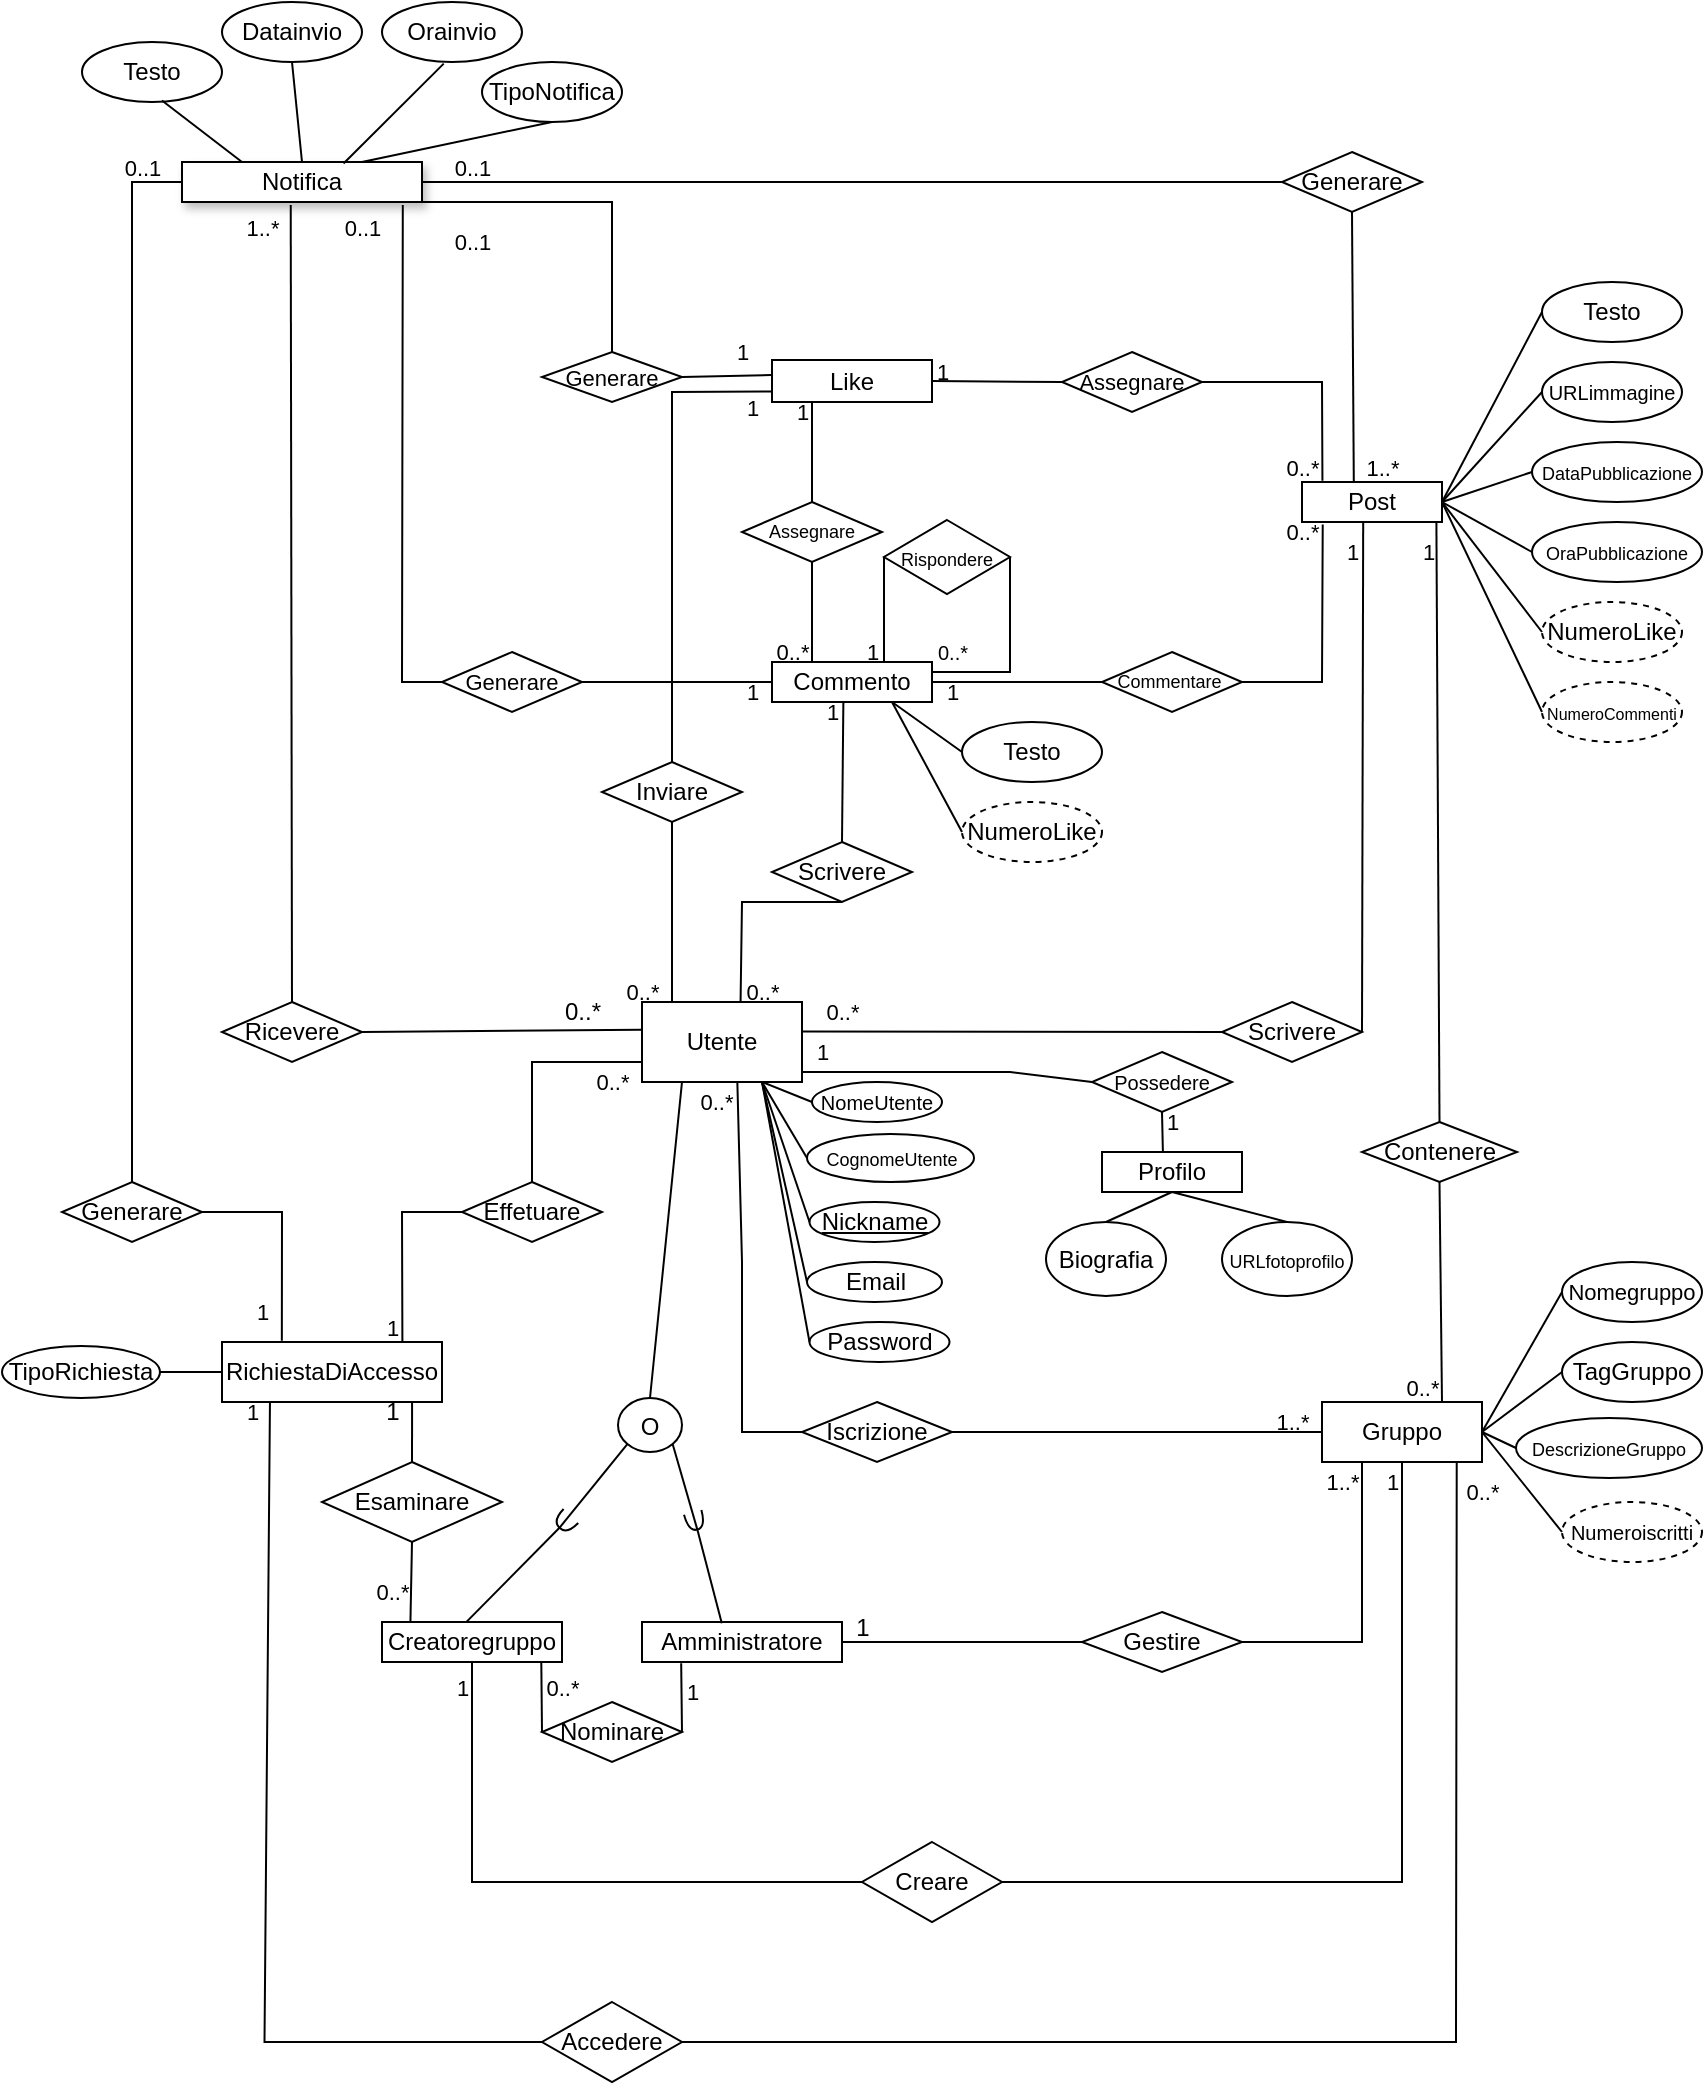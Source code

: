 <mxfile version="22.0.1" type="device">
  <diagram id="R2lEEEUBdFMjLlhIrx00" name="Page-1">
    <mxGraphModel dx="794" dy="500" grid="1" gridSize="9" guides="1" tooltips="1" connect="1" arrows="1" fold="1" page="1" pageScale="1" pageWidth="850" pageHeight="1100" math="0" shadow="0" extFonts="Permanent Marker^https://fonts.googleapis.com/css?family=Permanent+Marker">
      <root>
        <mxCell id="0" />
        <mxCell id="1" parent="0" />
        <mxCell id="0Zdz3j3YyA-W9jerWlBD-1" value="Notifica" style="rounded=0;whiteSpace=wrap;html=1;fontColor=#000000;shadow=1;" parent="1" vertex="1">
          <mxGeometry x="90" y="90" width="120" height="20" as="geometry" />
        </mxCell>
        <mxCell id="0Zdz3j3YyA-W9jerWlBD-4" value="Testo" style="ellipse;whiteSpace=wrap;html=1;" parent="1" vertex="1">
          <mxGeometry x="40" y="30" width="70" height="30" as="geometry" />
        </mxCell>
        <mxCell id="0Zdz3j3YyA-W9jerWlBD-5" value="" style="endArrow=none;html=1;rounded=0;entryX=0.25;entryY=0;entryDx=0;entryDy=0;exitX=0.571;exitY=0.975;exitDx=0;exitDy=0;exitPerimeter=0;" parent="1" source="0Zdz3j3YyA-W9jerWlBD-4" target="0Zdz3j3YyA-W9jerWlBD-1" edge="1">
          <mxGeometry width="50" height="50" relative="1" as="geometry">
            <mxPoint x="190" y="70" as="sourcePoint" />
            <mxPoint x="240" y="20" as="targetPoint" />
            <Array as="points" />
          </mxGeometry>
        </mxCell>
        <mxCell id="0Zdz3j3YyA-W9jerWlBD-6" value="Datainvio" style="ellipse;whiteSpace=wrap;html=1;" parent="1" vertex="1">
          <mxGeometry x="110" y="10" width="70" height="30" as="geometry" />
        </mxCell>
        <mxCell id="0Zdz3j3YyA-W9jerWlBD-7" value="Orainvio" style="ellipse;whiteSpace=wrap;html=1;" parent="1" vertex="1">
          <mxGeometry x="190" y="10" width="70" height="30" as="geometry" />
        </mxCell>
        <mxCell id="0Zdz3j3YyA-W9jerWlBD-11" value="TipoNotifica" style="ellipse;whiteSpace=wrap;html=1;" parent="1" vertex="1">
          <mxGeometry x="240" y="40" width="70" height="30" as="geometry" />
        </mxCell>
        <mxCell id="0Zdz3j3YyA-W9jerWlBD-12" value="Like" style="rounded=0;whiteSpace=wrap;html=1;" parent="1" vertex="1">
          <mxGeometry x="385" y="189" width="80" height="21" as="geometry" />
        </mxCell>
        <mxCell id="0Zdz3j3YyA-W9jerWlBD-14" value="" style="endArrow=none;html=1;rounded=0;entryX=0.5;entryY=1;entryDx=0;entryDy=0;exitX=0.5;exitY=0;exitDx=0;exitDy=0;" parent="1" source="0Zdz3j3YyA-W9jerWlBD-1" target="0Zdz3j3YyA-W9jerWlBD-6" edge="1">
          <mxGeometry width="50" height="50" relative="1" as="geometry">
            <mxPoint x="250" y="210" as="sourcePoint" />
            <mxPoint x="300" y="160" as="targetPoint" />
            <Array as="points" />
          </mxGeometry>
        </mxCell>
        <mxCell id="0Zdz3j3YyA-W9jerWlBD-16" value="" style="endArrow=none;html=1;rounded=0;entryX=0.5;entryY=1;entryDx=0;entryDy=0;exitX=0.75;exitY=0;exitDx=0;exitDy=0;" parent="1" source="0Zdz3j3YyA-W9jerWlBD-1" target="0Zdz3j3YyA-W9jerWlBD-11" edge="1">
          <mxGeometry width="50" height="50" relative="1" as="geometry">
            <mxPoint x="250" y="210" as="sourcePoint" />
            <mxPoint x="300" y="160" as="targetPoint" />
          </mxGeometry>
        </mxCell>
        <mxCell id="0Zdz3j3YyA-W9jerWlBD-17" value="" style="endArrow=none;html=1;rounded=0;entryX=0.441;entryY=1.027;entryDx=0;entryDy=0;entryPerimeter=0;exitX=0.673;exitY=0.038;exitDx=0;exitDy=0;exitPerimeter=0;" parent="1" source="0Zdz3j3YyA-W9jerWlBD-1" target="0Zdz3j3YyA-W9jerWlBD-7" edge="1">
          <mxGeometry width="50" height="50" relative="1" as="geometry">
            <mxPoint x="250" y="210" as="sourcePoint" />
            <mxPoint x="300" y="160" as="targetPoint" />
          </mxGeometry>
        </mxCell>
        <mxCell id="0Zdz3j3YyA-W9jerWlBD-19" value="Commento" style="rounded=0;whiteSpace=wrap;html=1;" parent="1" vertex="1">
          <mxGeometry x="385" y="340" width="80" height="20" as="geometry" />
        </mxCell>
        <mxCell id="0Zdz3j3YyA-W9jerWlBD-24" value="Testo" style="ellipse;whiteSpace=wrap;html=1;" parent="1" vertex="1">
          <mxGeometry x="480" y="370" width="70" height="30" as="geometry" />
        </mxCell>
        <mxCell id="0Zdz3j3YyA-W9jerWlBD-28" value="" style="endArrow=none;html=1;rounded=0;entryX=0.75;entryY=1;entryDx=0;entryDy=0;exitX=0;exitY=0.5;exitDx=0;exitDy=0;" parent="1" source="0Zdz3j3YyA-W9jerWlBD-24" target="0Zdz3j3YyA-W9jerWlBD-19" edge="1">
          <mxGeometry width="50" height="50" relative="1" as="geometry">
            <mxPoint x="400" y="390" as="sourcePoint" />
            <mxPoint x="450" y="340" as="targetPoint" />
          </mxGeometry>
        </mxCell>
        <mxCell id="0Zdz3j3YyA-W9jerWlBD-29" value="Assegnare" style="rhombus;whiteSpace=wrap;html=1;fontSize=9;" parent="1" vertex="1">
          <mxGeometry x="370" y="260" width="70" height="30" as="geometry" />
        </mxCell>
        <mxCell id="0Zdz3j3YyA-W9jerWlBD-30" value="" style="endArrow=none;html=1;rounded=0;entryX=0.5;entryY=1;entryDx=0;entryDy=0;exitX=0.25;exitY=0;exitDx=0;exitDy=0;" parent="1" source="0Zdz3j3YyA-W9jerWlBD-19" target="0Zdz3j3YyA-W9jerWlBD-29" edge="1">
          <mxGeometry width="50" height="50" relative="1" as="geometry">
            <mxPoint x="430" y="360" as="sourcePoint" />
            <mxPoint x="480" y="310" as="targetPoint" />
          </mxGeometry>
        </mxCell>
        <mxCell id="0Zdz3j3YyA-W9jerWlBD-31" value="" style="endArrow=none;html=1;rounded=0;entryX=0.25;entryY=1;entryDx=0;entryDy=0;exitX=0.5;exitY=0;exitDx=0;exitDy=0;" parent="1" source="0Zdz3j3YyA-W9jerWlBD-29" target="0Zdz3j3YyA-W9jerWlBD-12" edge="1">
          <mxGeometry width="50" height="50" relative="1" as="geometry">
            <mxPoint x="430" y="360" as="sourcePoint" />
            <mxPoint x="480" y="310" as="targetPoint" />
          </mxGeometry>
        </mxCell>
        <mxCell id="0Zdz3j3YyA-W9jerWlBD-32" value="Generare" style="rhombus;whiteSpace=wrap;html=1;fontSize=11;" parent="1" vertex="1">
          <mxGeometry x="270" y="185" width="70" height="25" as="geometry" />
        </mxCell>
        <mxCell id="0Zdz3j3YyA-W9jerWlBD-33" value="Generare" style="rhombus;whiteSpace=wrap;html=1;fontSize=11;" parent="1" vertex="1">
          <mxGeometry x="220" y="335" width="70" height="30" as="geometry" />
        </mxCell>
        <mxCell id="0Zdz3j3YyA-W9jerWlBD-34" value="" style="endArrow=none;html=1;rounded=0;entryX=0;entryY=0.5;entryDx=0;entryDy=0;exitX=1;exitY=0.5;exitDx=0;exitDy=0;" parent="1" source="0Zdz3j3YyA-W9jerWlBD-33" target="0Zdz3j3YyA-W9jerWlBD-19" edge="1">
          <mxGeometry width="50" height="50" relative="1" as="geometry">
            <mxPoint x="300" y="360" as="sourcePoint" />
            <mxPoint x="400" y="350" as="targetPoint" />
          </mxGeometry>
        </mxCell>
        <mxCell id="0Zdz3j3YyA-W9jerWlBD-35" value="" style="endArrow=none;html=1;rounded=0;entryX=-0.004;entryY=0.36;entryDx=0;entryDy=0;exitX=1;exitY=0.5;exitDx=0;exitDy=0;entryPerimeter=0;" parent="1" source="0Zdz3j3YyA-W9jerWlBD-32" target="0Zdz3j3YyA-W9jerWlBD-12" edge="1">
          <mxGeometry width="50" height="50" relative="1" as="geometry">
            <mxPoint x="350" y="200" as="sourcePoint" />
            <mxPoint x="320" y="300" as="targetPoint" />
          </mxGeometry>
        </mxCell>
        <mxCell id="0Zdz3j3YyA-W9jerWlBD-37" value="" style="endArrow=none;html=1;rounded=0;entryX=1;entryY=1;entryDx=0;entryDy=0;exitX=0.5;exitY=0;exitDx=0;exitDy=0;" parent="1" source="0Zdz3j3YyA-W9jerWlBD-32" target="0Zdz3j3YyA-W9jerWlBD-1" edge="1">
          <mxGeometry width="50" height="50" relative="1" as="geometry">
            <mxPoint x="305" y="180" as="sourcePoint" />
            <mxPoint x="190" y="200" as="targetPoint" />
            <Array as="points">
              <mxPoint x="305" y="110" />
            </Array>
          </mxGeometry>
        </mxCell>
        <mxCell id="0Zdz3j3YyA-W9jerWlBD-39" value="" style="endArrow=none;html=1;rounded=0;entryX=1;entryY=0.5;entryDx=0;entryDy=0;exitX=0;exitY=0.5;exitDx=0;exitDy=0;" parent="1" source="0Zdz3j3YyA-W9jerWlBD-55" target="0Zdz3j3YyA-W9jerWlBD-1" edge="1">
          <mxGeometry width="50" height="50" relative="1" as="geometry">
            <mxPoint x="480" y="100" as="sourcePoint" />
            <mxPoint x="480" y="160" as="targetPoint" />
          </mxGeometry>
        </mxCell>
        <mxCell id="0Zdz3j3YyA-W9jerWlBD-40" value="Post" style="rounded=0;whiteSpace=wrap;html=1;" parent="1" vertex="1">
          <mxGeometry x="650" y="250" width="70" height="20" as="geometry" />
        </mxCell>
        <mxCell id="0Zdz3j3YyA-W9jerWlBD-41" value="&lt;font style=&quot;font-size: 10px;&quot;&gt;URLimmagine&lt;/font&gt;" style="ellipse;whiteSpace=wrap;html=1;" parent="1" vertex="1">
          <mxGeometry x="770" y="190" width="70" height="30" as="geometry" />
        </mxCell>
        <mxCell id="0Zdz3j3YyA-W9jerWlBD-42" value="&lt;font style=&quot;font-size: 9px;&quot;&gt;DataPubblicazione&lt;/font&gt;" style="ellipse;whiteSpace=wrap;html=1;" parent="1" vertex="1">
          <mxGeometry x="765" y="230" width="85" height="30" as="geometry" />
        </mxCell>
        <mxCell id="0Zdz3j3YyA-W9jerWlBD-43" value="&lt;font style=&quot;font-size: 9px;&quot;&gt;OraPubblicazione&lt;/font&gt;" style="ellipse;whiteSpace=wrap;html=1;" parent="1" vertex="1">
          <mxGeometry x="765" y="270" width="85" height="30" as="geometry" />
        </mxCell>
        <mxCell id="0Zdz3j3YyA-W9jerWlBD-44" value="NumeroLike" style="ellipse;whiteSpace=wrap;html=1;dashed=1;" parent="1" vertex="1">
          <mxGeometry x="770" y="310" width="70" height="30" as="geometry" />
        </mxCell>
        <mxCell id="0Zdz3j3YyA-W9jerWlBD-45" value="" style="endArrow=none;html=1;rounded=0;entryX=0;entryY=0.5;entryDx=0;entryDy=0;exitX=1;exitY=0.5;exitDx=0;exitDy=0;" parent="1" source="0Zdz3j3YyA-W9jerWlBD-40" target="0Zdz3j3YyA-W9jerWlBD-41" edge="1">
          <mxGeometry width="50" height="50" relative="1" as="geometry">
            <mxPoint x="660" y="320" as="sourcePoint" />
            <mxPoint x="710" y="270" as="targetPoint" />
          </mxGeometry>
        </mxCell>
        <mxCell id="0Zdz3j3YyA-W9jerWlBD-46" value="" style="endArrow=none;html=1;rounded=0;entryX=0;entryY=0.5;entryDx=0;entryDy=0;exitX=1;exitY=0.5;exitDx=0;exitDy=0;" parent="1" source="0Zdz3j3YyA-W9jerWlBD-40" target="0Zdz3j3YyA-W9jerWlBD-42" edge="1">
          <mxGeometry width="50" height="50" relative="1" as="geometry">
            <mxPoint x="660" y="320" as="sourcePoint" />
            <mxPoint x="710" y="270" as="targetPoint" />
          </mxGeometry>
        </mxCell>
        <mxCell id="0Zdz3j3YyA-W9jerWlBD-47" value="" style="endArrow=none;html=1;rounded=0;exitX=0;exitY=0.5;exitDx=0;exitDy=0;" parent="1" source="0Zdz3j3YyA-W9jerWlBD-44" edge="1">
          <mxGeometry width="50" height="50" relative="1" as="geometry">
            <mxPoint x="660" y="320" as="sourcePoint" />
            <mxPoint x="720" y="260" as="targetPoint" />
          </mxGeometry>
        </mxCell>
        <mxCell id="0Zdz3j3YyA-W9jerWlBD-48" value="" style="endArrow=none;html=1;rounded=0;entryX=1;entryY=0.5;entryDx=0;entryDy=0;exitX=0;exitY=0.5;exitDx=0;exitDy=0;" parent="1" source="0Zdz3j3YyA-W9jerWlBD-43" target="0Zdz3j3YyA-W9jerWlBD-40" edge="1">
          <mxGeometry width="50" height="50" relative="1" as="geometry">
            <mxPoint x="660" y="320" as="sourcePoint" />
            <mxPoint x="710" y="270" as="targetPoint" />
          </mxGeometry>
        </mxCell>
        <mxCell id="0Zdz3j3YyA-W9jerWlBD-49" value="&lt;font style=&quot;font-size: 8px;&quot;&gt;NumeroCommenti&lt;/font&gt;" style="ellipse;whiteSpace=wrap;html=1;dashed=1;" parent="1" vertex="1">
          <mxGeometry x="770" y="350" width="70" height="30" as="geometry" />
        </mxCell>
        <mxCell id="0Zdz3j3YyA-W9jerWlBD-50" value="Testo" style="ellipse;whiteSpace=wrap;html=1;" parent="1" vertex="1">
          <mxGeometry x="770" y="150" width="70" height="30" as="geometry" />
        </mxCell>
        <mxCell id="0Zdz3j3YyA-W9jerWlBD-51" value="" style="endArrow=none;html=1;rounded=0;entryX=0;entryY=0.5;entryDx=0;entryDy=0;exitX=1;exitY=0.5;exitDx=0;exitDy=0;" parent="1" source="0Zdz3j3YyA-W9jerWlBD-40" target="0Zdz3j3YyA-W9jerWlBD-50" edge="1">
          <mxGeometry width="50" height="50" relative="1" as="geometry">
            <mxPoint x="710" y="250" as="sourcePoint" />
            <mxPoint x="760" y="200" as="targetPoint" />
          </mxGeometry>
        </mxCell>
        <mxCell id="0Zdz3j3YyA-W9jerWlBD-52" value="" style="endArrow=none;html=1;rounded=0;exitX=0;exitY=0.5;exitDx=0;exitDy=0;" parent="1" source="0Zdz3j3YyA-W9jerWlBD-49" edge="1">
          <mxGeometry width="50" height="50" relative="1" as="geometry">
            <mxPoint x="710" y="340" as="sourcePoint" />
            <mxPoint x="720" y="260" as="targetPoint" />
          </mxGeometry>
        </mxCell>
        <mxCell id="0Zdz3j3YyA-W9jerWlBD-53" value="NumeroLike" style="ellipse;whiteSpace=wrap;html=1;dashed=1;" parent="1" vertex="1">
          <mxGeometry x="480" y="410" width="70" height="30" as="geometry" />
        </mxCell>
        <mxCell id="0Zdz3j3YyA-W9jerWlBD-54" value="" style="endArrow=none;html=1;rounded=0;entryX=0.75;entryY=1;entryDx=0;entryDy=0;exitX=0;exitY=0.5;exitDx=0;exitDy=0;" parent="1" source="0Zdz3j3YyA-W9jerWlBD-53" target="0Zdz3j3YyA-W9jerWlBD-19" edge="1">
          <mxGeometry width="50" height="50" relative="1" as="geometry">
            <mxPoint x="460" y="400" as="sourcePoint" />
            <mxPoint x="445.0" y="370" as="targetPoint" />
          </mxGeometry>
        </mxCell>
        <mxCell id="0Zdz3j3YyA-W9jerWlBD-55" value="Generare" style="rhombus;whiteSpace=wrap;html=1;" parent="1" vertex="1">
          <mxGeometry x="640" y="85" width="70" height="30" as="geometry" />
        </mxCell>
        <mxCell id="0Zdz3j3YyA-W9jerWlBD-56" value="Assegnare" style="rhombus;whiteSpace=wrap;html=1;fontSize=11;" parent="1" vertex="1">
          <mxGeometry x="530" y="185" width="70" height="30" as="geometry" />
        </mxCell>
        <mxCell id="0Zdz3j3YyA-W9jerWlBD-58" value="" style="endArrow=none;html=1;rounded=0;entryX=0.5;entryY=1;entryDx=0;entryDy=0;exitX=0.37;exitY=-0.02;exitDx=0;exitDy=0;exitPerimeter=0;" parent="1" source="0Zdz3j3YyA-W9jerWlBD-40" target="0Zdz3j3YyA-W9jerWlBD-55" edge="1">
          <mxGeometry width="50" height="50" relative="1" as="geometry">
            <mxPoint x="680" y="240" as="sourcePoint" />
            <mxPoint x="640" y="130" as="targetPoint" />
          </mxGeometry>
        </mxCell>
        <mxCell id="0Zdz3j3YyA-W9jerWlBD-60" value="" style="endArrow=none;html=1;rounded=0;entryX=1;entryY=0.5;entryDx=0;entryDy=0;exitX=0;exitY=0.5;exitDx=0;exitDy=0;" parent="1" source="0Zdz3j3YyA-W9jerWlBD-56" target="0Zdz3j3YyA-W9jerWlBD-12" edge="1">
          <mxGeometry width="50" height="50" relative="1" as="geometry">
            <mxPoint x="570" y="210" as="sourcePoint" />
            <mxPoint x="620" y="160" as="targetPoint" />
          </mxGeometry>
        </mxCell>
        <mxCell id="0Zdz3j3YyA-W9jerWlBD-61" value="" style="endArrow=none;html=1;rounded=0;entryX=1;entryY=0.5;entryDx=0;entryDy=0;exitX=0.146;exitY=-0.029;exitDx=0;exitDy=0;exitPerimeter=0;" parent="1" source="0Zdz3j3YyA-W9jerWlBD-40" target="0Zdz3j3YyA-W9jerWlBD-56" edge="1">
          <mxGeometry width="50" height="50" relative="1" as="geometry">
            <mxPoint x="565" y="250" as="sourcePoint" />
            <mxPoint x="640" y="200" as="targetPoint" />
            <Array as="points">
              <mxPoint x="660" y="200" />
            </Array>
          </mxGeometry>
        </mxCell>
        <mxCell id="0Zdz3j3YyA-W9jerWlBD-62" value="Commentare&amp;nbsp;" style="rhombus;whiteSpace=wrap;html=1;fontSize=9;" parent="1" vertex="1">
          <mxGeometry x="550" y="335" width="70" height="30" as="geometry" />
        </mxCell>
        <mxCell id="0Zdz3j3YyA-W9jerWlBD-63" value="" style="endArrow=none;html=1;rounded=0;entryX=1;entryY=0.5;entryDx=0;entryDy=0;exitX=0;exitY=0.5;exitDx=0;exitDy=0;" parent="1" source="0Zdz3j3YyA-W9jerWlBD-62" target="0Zdz3j3YyA-W9jerWlBD-19" edge="1">
          <mxGeometry width="50" height="50" relative="1" as="geometry">
            <mxPoint x="570" y="320" as="sourcePoint" />
            <mxPoint x="620" y="270" as="targetPoint" />
          </mxGeometry>
        </mxCell>
        <mxCell id="0Zdz3j3YyA-W9jerWlBD-64" value="" style="endArrow=none;html=1;rounded=0;entryX=0.148;entryY=1.065;entryDx=0;entryDy=0;entryPerimeter=0;exitX=1;exitY=0.5;exitDx=0;exitDy=0;" parent="1" source="0Zdz3j3YyA-W9jerWlBD-62" target="0Zdz3j3YyA-W9jerWlBD-40" edge="1">
          <mxGeometry width="50" height="50" relative="1" as="geometry">
            <mxPoint x="630" y="350" as="sourcePoint" />
            <mxPoint x="660" y="300" as="targetPoint" />
            <Array as="points">
              <mxPoint x="660" y="350" />
            </Array>
          </mxGeometry>
        </mxCell>
        <mxCell id="0Zdz3j3YyA-W9jerWlBD-65" value="&lt;font style=&quot;font-size: 9px;&quot;&gt;Rispondere&lt;/font&gt;" style="rhombus;whiteSpace=wrap;html=1;" parent="1" vertex="1">
          <mxGeometry x="441" y="269" width="63" height="37" as="geometry" />
        </mxCell>
        <mxCell id="0Zdz3j3YyA-W9jerWlBD-80" style="edgeStyle=orthogonalEdgeStyle;rounded=0;orthogonalLoop=1;jettySize=auto;html=1;exitX=0.5;exitY=1;exitDx=0;exitDy=0;" parent="1" source="0Zdz3j3YyA-W9jerWlBD-66" edge="1">
          <mxGeometry relative="1" as="geometry">
            <mxPoint x="357.677" y="540.161" as="targetPoint" />
            <Array as="points">
              <mxPoint x="358" y="540" />
              <mxPoint x="358" y="540" />
            </Array>
          </mxGeometry>
        </mxCell>
        <mxCell id="0Zdz3j3YyA-W9jerWlBD-66" value="Utente" style="rounded=0;whiteSpace=wrap;html=1;" parent="1" vertex="1">
          <mxGeometry x="320" y="510" width="80" height="40" as="geometry" />
        </mxCell>
        <mxCell id="0Zdz3j3YyA-W9jerWlBD-67" value="Scrivere" style="rhombus;whiteSpace=wrap;html=1;" parent="1" vertex="1">
          <mxGeometry x="385" y="430" width="70" height="30" as="geometry" />
        </mxCell>
        <mxCell id="0Zdz3j3YyA-W9jerWlBD-68" value="Scrivere" style="rhombus;whiteSpace=wrap;html=1;" parent="1" vertex="1">
          <mxGeometry x="610" y="510" width="70" height="30" as="geometry" />
        </mxCell>
        <mxCell id="0Zdz3j3YyA-W9jerWlBD-69" value="Ricevere" style="rhombus;whiteSpace=wrap;html=1;" parent="1" vertex="1">
          <mxGeometry x="110" y="510" width="70" height="30" as="geometry" />
        </mxCell>
        <mxCell id="0Zdz3j3YyA-W9jerWlBD-70" value="" style="endArrow=none;html=1;rounded=0;entryX=0.437;entryY=1.026;entryDx=0;entryDy=0;exitX=1;exitY=0.5;exitDx=0;exitDy=0;entryPerimeter=0;" parent="1" source="0Zdz3j3YyA-W9jerWlBD-68" target="0Zdz3j3YyA-W9jerWlBD-40" edge="1">
          <mxGeometry width="50" height="50" relative="1" as="geometry">
            <mxPoint x="685" y="520" as="sourcePoint" />
            <mxPoint x="560" y="400" as="targetPoint" />
          </mxGeometry>
        </mxCell>
        <mxCell id="0Zdz3j3YyA-W9jerWlBD-71" value="" style="endArrow=none;html=1;rounded=0;entryX=0;entryY=0.5;entryDx=0;entryDy=0;exitX=1.037;exitY=0.364;exitDx=0;exitDy=0;exitPerimeter=0;" parent="1" target="0Zdz3j3YyA-W9jerWlBD-68" edge="1">
          <mxGeometry width="50" height="50" relative="1" as="geometry">
            <mxPoint x="400.0" y="524.78" as="sourcePoint" />
            <mxPoint x="647.04" y="525.22" as="targetPoint" />
          </mxGeometry>
        </mxCell>
        <mxCell id="0Zdz3j3YyA-W9jerWlBD-72" value="" style="endArrow=none;html=1;rounded=0;entryX=-0.001;entryY=0.348;entryDx=0;entryDy=0;exitX=1;exitY=0.5;exitDx=0;exitDy=0;entryPerimeter=0;" parent="1" source="0Zdz3j3YyA-W9jerWlBD-69" target="0Zdz3j3YyA-W9jerWlBD-66" edge="1">
          <mxGeometry width="50" height="50" relative="1" as="geometry">
            <mxPoint x="210" y="527.5" as="sourcePoint" />
            <mxPoint x="320" y="522.5" as="targetPoint" />
          </mxGeometry>
        </mxCell>
        <mxCell id="0Zdz3j3YyA-W9jerWlBD-73" value="" style="endArrow=none;html=1;rounded=0;entryX=0.446;entryY=1.02;entryDx=0;entryDy=0;entryPerimeter=0;exitX=0.5;exitY=0;exitDx=0;exitDy=0;" parent="1" source="0Zdz3j3YyA-W9jerWlBD-67" target="0Zdz3j3YyA-W9jerWlBD-19" edge="1">
          <mxGeometry width="50" height="50" relative="1" as="geometry">
            <mxPoint x="320" y="420" as="sourcePoint" />
            <mxPoint x="370" y="370" as="targetPoint" />
          </mxGeometry>
        </mxCell>
        <mxCell id="0Zdz3j3YyA-W9jerWlBD-74" value="" style="endArrow=none;html=1;rounded=0;entryX=0.616;entryY=-0.002;entryDx=0;entryDy=0;exitX=0.5;exitY=1;exitDx=0;exitDy=0;entryPerimeter=0;" parent="1" source="0Zdz3j3YyA-W9jerWlBD-67" target="0Zdz3j3YyA-W9jerWlBD-66" edge="1">
          <mxGeometry width="50" height="50" relative="1" as="geometry">
            <mxPoint x="320" y="420" as="sourcePoint" />
            <mxPoint x="370" y="370" as="targetPoint" />
            <Array as="points">
              <mxPoint x="370" y="460" />
            </Array>
          </mxGeometry>
        </mxCell>
        <mxCell id="0Zdz3j3YyA-W9jerWlBD-75" value="" style="endArrow=none;html=1;rounded=0;entryX=0.453;entryY=1.072;entryDx=0;entryDy=0;exitX=0.5;exitY=0;exitDx=0;exitDy=0;entryPerimeter=0;" parent="1" source="0Zdz3j3YyA-W9jerWlBD-69" target="0Zdz3j3YyA-W9jerWlBD-1" edge="1">
          <mxGeometry width="50" height="50" relative="1" as="geometry">
            <mxPoint x="220" y="310" as="sourcePoint" />
            <mxPoint x="270" y="260" as="targetPoint" />
          </mxGeometry>
        </mxCell>
        <mxCell id="0Zdz3j3YyA-W9jerWlBD-77" value="Inviare" style="rhombus;whiteSpace=wrap;html=1;" parent="1" vertex="1">
          <mxGeometry x="300" y="390" width="70" height="30" as="geometry" />
        </mxCell>
        <mxCell id="0Zdz3j3YyA-W9jerWlBD-78" value="" style="endArrow=none;html=1;rounded=0;exitX=0.5;exitY=0;exitDx=0;exitDy=0;entryX=0;entryY=0.75;entryDx=0;entryDy=0;" parent="1" source="0Zdz3j3YyA-W9jerWlBD-77" target="0Zdz3j3YyA-W9jerWlBD-12" edge="1">
          <mxGeometry width="50" height="50" relative="1" as="geometry">
            <mxPoint x="330" y="360" as="sourcePoint" />
            <mxPoint x="360" y="210" as="targetPoint" />
            <Array as="points">
              <mxPoint x="335" y="205" />
            </Array>
          </mxGeometry>
        </mxCell>
        <mxCell id="0Zdz3j3YyA-W9jerWlBD-79" value="" style="endArrow=none;html=1;rounded=0;entryX=0.5;entryY=1;entryDx=0;entryDy=0;" parent="1" target="0Zdz3j3YyA-W9jerWlBD-77" edge="1">
          <mxGeometry width="50" height="50" relative="1" as="geometry">
            <mxPoint x="335" y="510" as="sourcePoint" />
            <mxPoint x="430" y="420" as="targetPoint" />
          </mxGeometry>
        </mxCell>
        <mxCell id="0Zdz3j3YyA-W9jerWlBD-81" value="&lt;font style=&quot;font-size: 10px;&quot;&gt;Possedere&lt;/font&gt;" style="rhombus;whiteSpace=wrap;html=1;fontSize=11;" parent="1" vertex="1">
          <mxGeometry x="545" y="535" width="70" height="30" as="geometry" />
        </mxCell>
        <mxCell id="0Zdz3j3YyA-W9jerWlBD-82" value="" style="endArrow=none;html=1;rounded=0;entryX=1;entryY=0.75;entryDx=0;entryDy=0;exitX=0;exitY=0.5;exitDx=0;exitDy=0;" parent="1" source="0Zdz3j3YyA-W9jerWlBD-81" edge="1">
          <mxGeometry width="50" height="50" relative="1" as="geometry">
            <mxPoint x="500" y="560" as="sourcePoint" />
            <mxPoint x="400" y="545" as="targetPoint" />
            <Array as="points">
              <mxPoint x="504" y="545" />
              <mxPoint x="480" y="545" />
              <mxPoint x="465" y="545" />
            </Array>
          </mxGeometry>
        </mxCell>
        <mxCell id="0Zdz3j3YyA-W9jerWlBD-83" value="" style="endArrow=none;html=1;rounded=0;entryX=0.5;entryY=1;entryDx=0;entryDy=0;exitX=0.435;exitY=-0.004;exitDx=0;exitDy=0;exitPerimeter=0;" parent="1" source="0Zdz3j3YyA-W9jerWlBD-85" target="0Zdz3j3YyA-W9jerWlBD-81" edge="1">
          <mxGeometry width="50" height="50" relative="1" as="geometry">
            <mxPoint x="570" y="585" as="sourcePoint" />
            <mxPoint x="600" y="560" as="targetPoint" />
          </mxGeometry>
        </mxCell>
        <mxCell id="0Zdz3j3YyA-W9jerWlBD-85" value="Profilo" style="rounded=0;whiteSpace=wrap;html=1;" parent="1" vertex="1">
          <mxGeometry x="550" y="585" width="70" height="20" as="geometry" />
        </mxCell>
        <mxCell id="0Zdz3j3YyA-W9jerWlBD-86" value="Biografia" style="ellipse;whiteSpace=wrap;html=1;" parent="1" vertex="1">
          <mxGeometry x="522" y="620" width="60" height="37" as="geometry" />
        </mxCell>
        <mxCell id="0Zdz3j3YyA-W9jerWlBD-87" value="&lt;font style=&quot;font-size: 9px;&quot;&gt;URLfotoprofilo&lt;/font&gt;" style="ellipse;whiteSpace=wrap;html=1;" parent="1" vertex="1">
          <mxGeometry x="610" y="620" width="65" height="37" as="geometry" />
        </mxCell>
        <mxCell id="0Zdz3j3YyA-W9jerWlBD-88" value="" style="endArrow=none;html=1;rounded=0;entryX=0.5;entryY=1;entryDx=0;entryDy=0;exitX=0.5;exitY=0;exitDx=0;exitDy=0;" parent="1" source="0Zdz3j3YyA-W9jerWlBD-86" target="0Zdz3j3YyA-W9jerWlBD-85" edge="1">
          <mxGeometry width="50" height="50" relative="1" as="geometry">
            <mxPoint x="590" y="630" as="sourcePoint" />
            <mxPoint x="640" y="580" as="targetPoint" />
          </mxGeometry>
        </mxCell>
        <mxCell id="0Zdz3j3YyA-W9jerWlBD-89" value="" style="endArrow=none;html=1;rounded=0;entryX=0.5;entryY=1;entryDx=0;entryDy=0;exitX=0.5;exitY=0;exitDx=0;exitDy=0;" parent="1" source="0Zdz3j3YyA-W9jerWlBD-87" target="0Zdz3j3YyA-W9jerWlBD-85" edge="1">
          <mxGeometry width="50" height="50" relative="1" as="geometry">
            <mxPoint x="590" y="630" as="sourcePoint" />
            <mxPoint x="640" y="580" as="targetPoint" />
          </mxGeometry>
        </mxCell>
        <mxCell id="0Zdz3j3YyA-W9jerWlBD-90" value="Iscrizione" style="rhombus;whiteSpace=wrap;html=1;" parent="1" vertex="1">
          <mxGeometry x="400" y="710" width="75" height="30" as="geometry" />
        </mxCell>
        <mxCell id="0Zdz3j3YyA-W9jerWlBD-91" value="Contenere" style="rhombus;whiteSpace=wrap;html=1;" parent="1" vertex="1">
          <mxGeometry x="680" y="570" width="77.5" height="30" as="geometry" />
        </mxCell>
        <mxCell id="0Zdz3j3YyA-W9jerWlBD-92" value="Gruppo" style="rounded=0;whiteSpace=wrap;html=1;" parent="1" vertex="1">
          <mxGeometry x="660" y="710" width="80" height="30" as="geometry" />
        </mxCell>
        <mxCell id="0Zdz3j3YyA-W9jerWlBD-93" value="" style="endArrow=none;html=1;rounded=0;entryX=0.5;entryY=1;entryDx=0;entryDy=0;exitX=0.75;exitY=0;exitDx=0;exitDy=0;" parent="1" source="0Zdz3j3YyA-W9jerWlBD-92" target="0Zdz3j3YyA-W9jerWlBD-91" edge="1">
          <mxGeometry width="50" height="50" relative="1" as="geometry">
            <mxPoint x="610" y="630" as="sourcePoint" />
            <mxPoint x="660" y="580" as="targetPoint" />
          </mxGeometry>
        </mxCell>
        <mxCell id="0Zdz3j3YyA-W9jerWlBD-94" value="" style="endArrow=none;html=1;rounded=0;entryX=0.5;entryY=0;entryDx=0;entryDy=0;exitX=0.96;exitY=0.987;exitDx=0;exitDy=0;exitPerimeter=0;" parent="1" source="0Zdz3j3YyA-W9jerWlBD-40" target="0Zdz3j3YyA-W9jerWlBD-91" edge="1">
          <mxGeometry width="50" height="50" relative="1" as="geometry">
            <mxPoint x="710" y="320" as="sourcePoint" />
            <mxPoint x="630" y="410" as="targetPoint" />
          </mxGeometry>
        </mxCell>
        <mxCell id="0Zdz3j3YyA-W9jerWlBD-95" value="&lt;font style=&quot;font-size: 11px;&quot;&gt;Nomegruppo&lt;/font&gt;" style="ellipse;whiteSpace=wrap;html=1;" parent="1" vertex="1">
          <mxGeometry x="780" y="640" width="70" height="30" as="geometry" />
        </mxCell>
        <mxCell id="0Zdz3j3YyA-W9jerWlBD-96" value="TagGruppo" style="ellipse;whiteSpace=wrap;html=1;" parent="1" vertex="1">
          <mxGeometry x="780" y="680" width="70" height="30" as="geometry" />
        </mxCell>
        <mxCell id="0Zdz3j3YyA-W9jerWlBD-97" value="&lt;font style=&quot;font-size: 9px;&quot;&gt;DescrizioneGruppo&lt;/font&gt;" style="ellipse;whiteSpace=wrap;html=1;" parent="1" vertex="1">
          <mxGeometry x="757" y="718" width="93" height="30" as="geometry" />
        </mxCell>
        <mxCell id="0Zdz3j3YyA-W9jerWlBD-98" value="&lt;font style=&quot;font-size: 10px;&quot;&gt;Numeroiscritti&lt;/font&gt;" style="ellipse;whiteSpace=wrap;html=1;dashed=1;" parent="1" vertex="1">
          <mxGeometry x="780" y="760" width="70" height="30" as="geometry" />
        </mxCell>
        <mxCell id="0Zdz3j3YyA-W9jerWlBD-99" value="" style="endArrow=none;html=1;rounded=0;entryX=0;entryY=0.5;entryDx=0;entryDy=0;exitX=1;exitY=0.5;exitDx=0;exitDy=0;" parent="1" source="0Zdz3j3YyA-W9jerWlBD-92" target="0Zdz3j3YyA-W9jerWlBD-95" edge="1">
          <mxGeometry width="50" height="50" relative="1" as="geometry">
            <mxPoint x="720" y="730" as="sourcePoint" />
            <mxPoint x="770" y="680" as="targetPoint" />
          </mxGeometry>
        </mxCell>
        <mxCell id="0Zdz3j3YyA-W9jerWlBD-100" value="" style="endArrow=none;html=1;rounded=0;entryX=0;entryY=0.5;entryDx=0;entryDy=0;exitX=1;exitY=0.5;exitDx=0;exitDy=0;" parent="1" source="0Zdz3j3YyA-W9jerWlBD-92" target="0Zdz3j3YyA-W9jerWlBD-96" edge="1">
          <mxGeometry width="50" height="50" relative="1" as="geometry">
            <mxPoint x="720" y="730" as="sourcePoint" />
            <mxPoint x="770" y="680" as="targetPoint" />
          </mxGeometry>
        </mxCell>
        <mxCell id="0Zdz3j3YyA-W9jerWlBD-101" value="" style="endArrow=none;html=1;rounded=0;entryX=0;entryY=0.5;entryDx=0;entryDy=0;exitX=1;exitY=0.5;exitDx=0;exitDy=0;" parent="1" source="0Zdz3j3YyA-W9jerWlBD-92" target="0Zdz3j3YyA-W9jerWlBD-97" edge="1">
          <mxGeometry width="50" height="50" relative="1" as="geometry">
            <mxPoint x="720" y="730" as="sourcePoint" />
            <mxPoint x="770" y="680" as="targetPoint" />
          </mxGeometry>
        </mxCell>
        <mxCell id="0Zdz3j3YyA-W9jerWlBD-102" value="" style="endArrow=none;html=1;rounded=0;entryX=0;entryY=0.5;entryDx=0;entryDy=0;exitX=1;exitY=0.5;exitDx=0;exitDy=0;" parent="1" source="0Zdz3j3YyA-W9jerWlBD-92" target="0Zdz3j3YyA-W9jerWlBD-98" edge="1">
          <mxGeometry width="50" height="50" relative="1" as="geometry">
            <mxPoint x="720" y="730" as="sourcePoint" />
            <mxPoint x="770" y="680" as="targetPoint" />
          </mxGeometry>
        </mxCell>
        <mxCell id="0Zdz3j3YyA-W9jerWlBD-103" value="" style="endArrow=none;html=1;rounded=0;entryX=0;entryY=0.5;entryDx=0;entryDy=0;exitX=1;exitY=0.5;exitDx=0;exitDy=0;" parent="1" source="0Zdz3j3YyA-W9jerWlBD-90" target="0Zdz3j3YyA-W9jerWlBD-92" edge="1">
          <mxGeometry width="50" height="50" relative="1" as="geometry">
            <mxPoint x="470" y="700" as="sourcePoint" />
            <mxPoint x="520" y="650" as="targetPoint" />
          </mxGeometry>
        </mxCell>
        <mxCell id="0Zdz3j3YyA-W9jerWlBD-104" value="" style="endArrow=none;html=1;rounded=0;entryX=0.596;entryY=1.01;entryDx=0;entryDy=0;exitX=0;exitY=0.5;exitDx=0;exitDy=0;entryPerimeter=0;" parent="1" source="0Zdz3j3YyA-W9jerWlBD-90" target="0Zdz3j3YyA-W9jerWlBD-66" edge="1">
          <mxGeometry width="50" height="50" relative="1" as="geometry">
            <mxPoint x="340" y="720" as="sourcePoint" />
            <mxPoint x="340.0" y="550" as="targetPoint" />
            <Array as="points">
              <mxPoint x="370" y="725" />
              <mxPoint x="370" y="640" />
            </Array>
          </mxGeometry>
        </mxCell>
        <mxCell id="0Zdz3j3YyA-W9jerWlBD-105" value="NomeUtente" style="ellipse;whiteSpace=wrap;html=1;fontSize=10;" parent="1" vertex="1">
          <mxGeometry x="405" y="550" width="65" height="20" as="geometry" />
        </mxCell>
        <mxCell id="0Zdz3j3YyA-W9jerWlBD-106" value="&lt;font style=&quot;font-size: 9px;&quot;&gt;CognomeUtente&lt;/font&gt;" style="ellipse;whiteSpace=wrap;html=1;" parent="1" vertex="1">
          <mxGeometry x="402.5" y="576" width="83.5" height="24" as="geometry" />
        </mxCell>
        <mxCell id="0Zdz3j3YyA-W9jerWlBD-107" value="&lt;u&gt;Nickname&lt;/u&gt;" style="ellipse;whiteSpace=wrap;html=1;" parent="1" vertex="1">
          <mxGeometry x="403.75" y="610" width="65" height="20" as="geometry" />
        </mxCell>
        <mxCell id="0Zdz3j3YyA-W9jerWlBD-109" value="Email" style="ellipse;whiteSpace=wrap;html=1;" parent="1" vertex="1">
          <mxGeometry x="402.5" y="640" width="67.5" height="20" as="geometry" />
        </mxCell>
        <mxCell id="0Zdz3j3YyA-W9jerWlBD-110" value="Password" style="ellipse;whiteSpace=wrap;html=1;" parent="1" vertex="1">
          <mxGeometry x="403.75" y="670" width="70" height="20" as="geometry" />
        </mxCell>
        <mxCell id="0Zdz3j3YyA-W9jerWlBD-111" value="" style="endArrow=none;html=1;rounded=0;entryX=0.75;entryY=1;entryDx=0;entryDy=0;exitX=0;exitY=0.5;exitDx=0;exitDy=0;" parent="1" source="0Zdz3j3YyA-W9jerWlBD-105" target="0Zdz3j3YyA-W9jerWlBD-66" edge="1">
          <mxGeometry width="50" height="50" relative="1" as="geometry">
            <mxPoint x="480" y="660" as="sourcePoint" />
            <mxPoint x="530" y="610" as="targetPoint" />
          </mxGeometry>
        </mxCell>
        <mxCell id="0Zdz3j3YyA-W9jerWlBD-112" value="" style="endArrow=none;html=1;rounded=0;exitX=0;exitY=0.5;exitDx=0;exitDy=0;" parent="1" source="0Zdz3j3YyA-W9jerWlBD-106" edge="1">
          <mxGeometry width="50" height="50" relative="1" as="geometry">
            <mxPoint x="480" y="660" as="sourcePoint" />
            <mxPoint x="380" y="550" as="targetPoint" />
          </mxGeometry>
        </mxCell>
        <mxCell id="0Zdz3j3YyA-W9jerWlBD-113" value="" style="endArrow=none;html=1;rounded=0;entryX=0.75;entryY=1;entryDx=0;entryDy=0;exitX=0;exitY=0.5;exitDx=0;exitDy=0;" parent="1" source="0Zdz3j3YyA-W9jerWlBD-107" target="0Zdz3j3YyA-W9jerWlBD-66" edge="1">
          <mxGeometry width="50" height="50" relative="1" as="geometry">
            <mxPoint x="480" y="660" as="sourcePoint" />
            <mxPoint x="530" y="610" as="targetPoint" />
          </mxGeometry>
        </mxCell>
        <mxCell id="0Zdz3j3YyA-W9jerWlBD-114" value="" style="endArrow=none;html=1;rounded=0;entryX=0.75;entryY=1;entryDx=0;entryDy=0;exitX=0;exitY=0.5;exitDx=0;exitDy=0;" parent="1" source="0Zdz3j3YyA-W9jerWlBD-109" target="0Zdz3j3YyA-W9jerWlBD-66" edge="1">
          <mxGeometry width="50" height="50" relative="1" as="geometry">
            <mxPoint x="480" y="660" as="sourcePoint" />
            <mxPoint x="530" y="610" as="targetPoint" />
          </mxGeometry>
        </mxCell>
        <mxCell id="0Zdz3j3YyA-W9jerWlBD-115" value="" style="endArrow=none;html=1;rounded=0;entryX=0.75;entryY=1;entryDx=0;entryDy=0;exitX=0;exitY=0.5;exitDx=0;exitDy=0;" parent="1" source="0Zdz3j3YyA-W9jerWlBD-110" target="0Zdz3j3YyA-W9jerWlBD-66" edge="1">
          <mxGeometry width="50" height="50" relative="1" as="geometry">
            <mxPoint x="480" y="660" as="sourcePoint" />
            <mxPoint x="530" y="610" as="targetPoint" />
          </mxGeometry>
        </mxCell>
        <mxCell id="0Zdz3j3YyA-W9jerWlBD-116" value="Generare" style="rhombus;whiteSpace=wrap;html=1;" parent="1" vertex="1">
          <mxGeometry x="30" y="600" width="70" height="30" as="geometry" />
        </mxCell>
        <mxCell id="0Zdz3j3YyA-W9jerWlBD-117" value="Effetuare" style="rhombus;whiteSpace=wrap;html=1;" parent="1" vertex="1">
          <mxGeometry x="230" y="600" width="70" height="30" as="geometry" />
        </mxCell>
        <mxCell id="0Zdz3j3YyA-W9jerWlBD-118" value="RichiestaDiAccesso" style="rounded=0;whiteSpace=wrap;html=1;" parent="1" vertex="1">
          <mxGeometry x="110" y="680" width="110" height="30" as="geometry" />
        </mxCell>
        <mxCell id="0Zdz3j3YyA-W9jerWlBD-119" value="" style="endArrow=none;html=1;rounded=0;entryX=0;entryY=0.5;entryDx=0;entryDy=0;exitX=0.82;exitY=-0.008;exitDx=0;exitDy=0;exitPerimeter=0;" parent="1" source="0Zdz3j3YyA-W9jerWlBD-118" target="0Zdz3j3YyA-W9jerWlBD-117" edge="1">
          <mxGeometry width="50" height="50" relative="1" as="geometry">
            <mxPoint x="140" y="670" as="sourcePoint" />
            <mxPoint x="190" y="620" as="targetPoint" />
            <Array as="points">
              <mxPoint x="200" y="615" />
            </Array>
          </mxGeometry>
        </mxCell>
        <mxCell id="0Zdz3j3YyA-W9jerWlBD-120" value="" style="endArrow=none;html=1;rounded=0;entryX=1;entryY=0.5;entryDx=0;entryDy=0;exitX=0.272;exitY=-0.02;exitDx=0;exitDy=0;exitPerimeter=0;" parent="1" source="0Zdz3j3YyA-W9jerWlBD-118" target="0Zdz3j3YyA-W9jerWlBD-116" edge="1">
          <mxGeometry width="50" height="50" relative="1" as="geometry">
            <mxPoint x="160" y="660" as="sourcePoint" />
            <mxPoint x="210" y="610" as="targetPoint" />
            <Array as="points">
              <mxPoint x="140" y="615" />
            </Array>
          </mxGeometry>
        </mxCell>
        <mxCell id="0Zdz3j3YyA-W9jerWlBD-121" value="" style="endArrow=none;html=1;rounded=0;entryX=0;entryY=0.75;entryDx=0;entryDy=0;exitX=0.5;exitY=0;exitDx=0;exitDy=0;" parent="1" source="0Zdz3j3YyA-W9jerWlBD-117" target="0Zdz3j3YyA-W9jerWlBD-66" edge="1">
          <mxGeometry width="50" height="50" relative="1" as="geometry">
            <mxPoint x="130" y="560" as="sourcePoint" />
            <mxPoint x="180" y="510" as="targetPoint" />
            <Array as="points">
              <mxPoint x="265" y="540" />
            </Array>
          </mxGeometry>
        </mxCell>
        <mxCell id="0Zdz3j3YyA-W9jerWlBD-122" value="" style="endArrow=none;html=1;rounded=0;entryX=0.5;entryY=0;entryDx=0;entryDy=0;exitX=0;exitY=0.5;exitDx=0;exitDy=0;" parent="1" source="0Zdz3j3YyA-W9jerWlBD-1" target="0Zdz3j3YyA-W9jerWlBD-116" edge="1">
          <mxGeometry width="50" height="50" relative="1" as="geometry">
            <mxPoint x="70" y="100" as="sourcePoint" />
            <mxPoint x="120" y="410" as="targetPoint" />
            <Array as="points">
              <mxPoint x="65" y="100" />
            </Array>
          </mxGeometry>
        </mxCell>
        <mxCell id="0Zdz3j3YyA-W9jerWlBD-123" value="TipoRichiesta" style="ellipse;whiteSpace=wrap;html=1;" parent="1" vertex="1">
          <mxGeometry y="682" width="79" height="26" as="geometry" />
        </mxCell>
        <mxCell id="0Zdz3j3YyA-W9jerWlBD-124" value="" style="endArrow=none;html=1;rounded=0;entryX=1;entryY=0.5;entryDx=0;entryDy=0;exitX=0;exitY=0.5;exitDx=0;exitDy=0;" parent="1" source="0Zdz3j3YyA-W9jerWlBD-118" target="0Zdz3j3YyA-W9jerWlBD-123" edge="1">
          <mxGeometry width="50" height="50" relative="1" as="geometry">
            <mxPoint x="100" y="740" as="sourcePoint" />
            <mxPoint x="150" y="690" as="targetPoint" />
          </mxGeometry>
        </mxCell>
        <mxCell id="0Zdz3j3YyA-W9jerWlBD-125" value="Creatoregruppo" style="rounded=0;whiteSpace=wrap;html=1;" parent="1" vertex="1">
          <mxGeometry x="190" y="820" width="90" height="20" as="geometry" />
        </mxCell>
        <mxCell id="0Zdz3j3YyA-W9jerWlBD-127" value="Amministratore" style="rounded=0;whiteSpace=wrap;html=1;" parent="1" vertex="1">
          <mxGeometry x="320" y="820" width="100" height="20" as="geometry" />
        </mxCell>
        <mxCell id="0Zdz3j3YyA-W9jerWlBD-128" value="Nominare" style="rhombus;whiteSpace=wrap;html=1;" parent="1" vertex="1">
          <mxGeometry x="270" y="860" width="70" height="30" as="geometry" />
        </mxCell>
        <mxCell id="0Zdz3j3YyA-W9jerWlBD-129" value="" style="endArrow=none;html=1;rounded=0;entryX=1;entryY=0.5;entryDx=0;entryDy=0;exitX=0.153;exitY=0.019;exitDx=0;exitDy=0;exitPerimeter=0;" parent="1" target="0Zdz3j3YyA-W9jerWlBD-128" edge="1">
          <mxGeometry width="50" height="50" relative="1" as="geometry">
            <mxPoint x="339.59" y="840.57" as="sourcePoint" />
            <mxPoint x="330" y="740" as="targetPoint" />
          </mxGeometry>
        </mxCell>
        <mxCell id="0Zdz3j3YyA-W9jerWlBD-130" value="" style="endArrow=none;html=1;rounded=0;entryX=0.885;entryY=0.993;entryDx=0;entryDy=0;entryPerimeter=0;exitX=0;exitY=0.5;exitDx=0;exitDy=0;" parent="1" source="0Zdz3j3YyA-W9jerWlBD-128" target="0Zdz3j3YyA-W9jerWlBD-125" edge="1">
          <mxGeometry width="50" height="50" relative="1" as="geometry">
            <mxPoint x="280" y="890" as="sourcePoint" />
            <mxPoint x="330" y="840" as="targetPoint" />
          </mxGeometry>
        </mxCell>
        <mxCell id="0Zdz3j3YyA-W9jerWlBD-131" value="Gestire" style="rhombus;whiteSpace=wrap;html=1;" parent="1" vertex="1">
          <mxGeometry x="540" y="815" width="80" height="30" as="geometry" />
        </mxCell>
        <mxCell id="0Zdz3j3YyA-W9jerWlBD-132" value="" style="endArrow=none;html=1;rounded=0;entryX=0;entryY=0.5;entryDx=0;entryDy=0;exitX=1;exitY=0.5;exitDx=0;exitDy=0;" parent="1" source="0Zdz3j3YyA-W9jerWlBD-127" target="0Zdz3j3YyA-W9jerWlBD-131" edge="1">
          <mxGeometry width="50" height="50" relative="1" as="geometry">
            <mxPoint x="460" y="820" as="sourcePoint" />
            <mxPoint x="510" y="770" as="targetPoint" />
          </mxGeometry>
        </mxCell>
        <mxCell id="0Zdz3j3YyA-W9jerWlBD-133" value="" style="endArrow=none;html=1;rounded=0;entryX=0.25;entryY=1;entryDx=0;entryDy=0;exitX=1;exitY=0.5;exitDx=0;exitDy=0;" parent="1" source="0Zdz3j3YyA-W9jerWlBD-131" target="0Zdz3j3YyA-W9jerWlBD-92" edge="1">
          <mxGeometry width="50" height="50" relative="1" as="geometry">
            <mxPoint x="680" y="830" as="sourcePoint" />
            <mxPoint x="510" y="770" as="targetPoint" />
            <Array as="points">
              <mxPoint x="680" y="830" />
            </Array>
          </mxGeometry>
        </mxCell>
        <mxCell id="0Zdz3j3YyA-W9jerWlBD-134" value="Creare" style="rhombus;whiteSpace=wrap;html=1;" parent="1" vertex="1">
          <mxGeometry x="430" y="930" width="70" height="40" as="geometry" />
        </mxCell>
        <mxCell id="0Zdz3j3YyA-W9jerWlBD-135" value="" style="endArrow=none;html=1;rounded=0;entryX=1;entryY=0.5;entryDx=0;entryDy=0;exitX=0.5;exitY=1;exitDx=0;exitDy=0;" parent="1" source="0Zdz3j3YyA-W9jerWlBD-92" target="0Zdz3j3YyA-W9jerWlBD-134" edge="1">
          <mxGeometry width="50" height="50" relative="1" as="geometry">
            <mxPoint x="460" y="880" as="sourcePoint" />
            <mxPoint x="510" y="830" as="targetPoint" />
            <Array as="points">
              <mxPoint x="700" y="840" />
              <mxPoint x="700" y="950" />
            </Array>
          </mxGeometry>
        </mxCell>
        <mxCell id="0Zdz3j3YyA-W9jerWlBD-136" value="" style="endArrow=none;html=1;rounded=0;entryX=0;entryY=0.5;entryDx=0;entryDy=0;exitX=0.5;exitY=1;exitDx=0;exitDy=0;" parent="1" source="0Zdz3j3YyA-W9jerWlBD-125" target="0Zdz3j3YyA-W9jerWlBD-134" edge="1">
          <mxGeometry width="50" height="50" relative="1" as="geometry">
            <mxPoint x="250" y="950" as="sourcePoint" />
            <mxPoint x="330" y="850" as="targetPoint" />
            <Array as="points">
              <mxPoint x="235" y="950" />
            </Array>
          </mxGeometry>
        </mxCell>
        <mxCell id="0Zdz3j3YyA-W9jerWlBD-137" value="Esaminare" style="rhombus;whiteSpace=wrap;html=1;" parent="1" vertex="1">
          <mxGeometry x="160" y="740" width="90" height="40" as="geometry" />
        </mxCell>
        <mxCell id="0Zdz3j3YyA-W9jerWlBD-138" value="" style="endArrow=none;html=1;rounded=0;entryX=0.864;entryY=0.993;entryDx=0;entryDy=0;entryPerimeter=0;exitX=0.5;exitY=0;exitDx=0;exitDy=0;" parent="1" source="0Zdz3j3YyA-W9jerWlBD-137" target="0Zdz3j3YyA-W9jerWlBD-118" edge="1">
          <mxGeometry width="50" height="50" relative="1" as="geometry">
            <mxPoint x="180" y="780" as="sourcePoint" />
            <mxPoint x="230" y="730" as="targetPoint" />
          </mxGeometry>
        </mxCell>
        <mxCell id="0Zdz3j3YyA-W9jerWlBD-139" value="" style="endArrow=none;html=1;rounded=0;entryX=0.5;entryY=1;entryDx=0;entryDy=0;exitX=0.158;exitY=-0.022;exitDx=0;exitDy=0;exitPerimeter=0;" parent="1" source="0Zdz3j3YyA-W9jerWlBD-125" target="0Zdz3j3YyA-W9jerWlBD-137" edge="1">
          <mxGeometry width="50" height="50" relative="1" as="geometry">
            <mxPoint x="160" y="830" as="sourcePoint" />
            <mxPoint x="210" y="780" as="targetPoint" />
          </mxGeometry>
        </mxCell>
        <mxCell id="0Zdz3j3YyA-W9jerWlBD-140" value="Accedere" style="rhombus;whiteSpace=wrap;html=1;" parent="1" vertex="1">
          <mxGeometry x="270" y="1010" width="70" height="40" as="geometry" />
        </mxCell>
        <mxCell id="0Zdz3j3YyA-W9jerWlBD-142" value="" style="endArrow=none;html=1;rounded=0;entryX=0.842;entryY=1.009;entryDx=0;entryDy=0;entryPerimeter=0;exitX=1;exitY=0.5;exitDx=0;exitDy=0;" parent="1" source="0Zdz3j3YyA-W9jerWlBD-140" target="0Zdz3j3YyA-W9jerWlBD-92" edge="1">
          <mxGeometry width="50" height="50" relative="1" as="geometry">
            <mxPoint x="550" y="910" as="sourcePoint" />
            <mxPoint x="600" y="860" as="targetPoint" />
            <Array as="points">
              <mxPoint x="727" y="1030" />
            </Array>
          </mxGeometry>
        </mxCell>
        <mxCell id="Suk496pumYpZ7KjFc-W_-2" value="" style="endArrow=none;html=1;rounded=0;entryX=0;entryY=0.5;entryDx=0;entryDy=0;" parent="1" target="0Zdz3j3YyA-W9jerWlBD-65" edge="1">
          <mxGeometry width="50" height="50" relative="1" as="geometry">
            <mxPoint x="441" y="340" as="sourcePoint" />
            <mxPoint x="470" y="310" as="targetPoint" />
          </mxGeometry>
        </mxCell>
        <mxCell id="Suk496pumYpZ7KjFc-W_-3" value="" style="endArrow=none;html=1;rounded=0;entryX=1;entryY=0.5;entryDx=0;entryDy=0;exitX=1;exitY=0.25;exitDx=0;exitDy=0;" parent="1" source="0Zdz3j3YyA-W9jerWlBD-19" target="0Zdz3j3YyA-W9jerWlBD-65" edge="1">
          <mxGeometry width="50" height="50" relative="1" as="geometry">
            <mxPoint x="440" y="360" as="sourcePoint" />
            <mxPoint x="490" y="310" as="targetPoint" />
            <Array as="points">
              <mxPoint x="504" y="345" />
            </Array>
          </mxGeometry>
        </mxCell>
        <mxCell id="Suk496pumYpZ7KjFc-W_-4" value="&lt;font style=&quot;font-size: 11px;&quot;&gt;0..1&lt;/font&gt;" style="text;html=1;align=center;verticalAlign=middle;resizable=0;points=[];autosize=1;strokeColor=none;fillColor=none;" parent="1" vertex="1">
          <mxGeometry x="215" y="115" width="40" height="30" as="geometry" />
        </mxCell>
        <mxCell id="Suk496pumYpZ7KjFc-W_-5" value="&lt;font style=&quot;font-size: 11px;&quot;&gt;1&lt;/font&gt;" style="text;html=1;align=center;verticalAlign=middle;resizable=0;points=[];autosize=1;strokeColor=none;fillColor=none;" parent="1" vertex="1">
          <mxGeometry x="355" y="170" width="30" height="30" as="geometry" />
        </mxCell>
        <mxCell id="Suk496pumYpZ7KjFc-W_-7" value="0..*" style="text;html=1;align=center;verticalAlign=middle;resizable=0;points=[];autosize=1;strokeColor=none;fillColor=none;" parent="1" vertex="1">
          <mxGeometry x="270" y="500" width="40" height="30" as="geometry" />
        </mxCell>
        <mxCell id="Suk496pumYpZ7KjFc-W_-9" value="&lt;font style=&quot;font-size: 11px;&quot;&gt;1..*&lt;/font&gt;" style="text;html=1;align=center;verticalAlign=middle;resizable=0;points=[];autosize=1;strokeColor=none;fillColor=none;" parent="1" vertex="1">
          <mxGeometry x="110" y="108" width="40" height="30" as="geometry" />
        </mxCell>
        <mxCell id="Suk496pumYpZ7KjFc-W_-10" value="&lt;font style=&quot;font-size: 11px;&quot;&gt;1&lt;/font&gt;" style="text;html=1;align=center;verticalAlign=middle;resizable=0;points=[];autosize=1;strokeColor=none;fillColor=none;" parent="1" vertex="1">
          <mxGeometry x="360" y="340" width="30" height="30" as="geometry" />
        </mxCell>
        <mxCell id="Suk496pumYpZ7KjFc-W_-12" value="" style="endArrow=none;html=1;rounded=0;entryX=0.92;entryY=1.073;entryDx=0;entryDy=0;entryPerimeter=0;" parent="1" target="0Zdz3j3YyA-W9jerWlBD-1" edge="1">
          <mxGeometry width="50" height="50" relative="1" as="geometry">
            <mxPoint x="220" y="350" as="sourcePoint" />
            <mxPoint x="199" y="110" as="targetPoint" />
            <Array as="points">
              <mxPoint x="200" y="350" />
            </Array>
          </mxGeometry>
        </mxCell>
        <mxCell id="Suk496pumYpZ7KjFc-W_-11" value="&lt;font style=&quot;font-size: 11px;&quot;&gt;0..1&lt;/font&gt;" style="text;html=1;align=center;verticalAlign=middle;resizable=0;points=[];autosize=1;strokeColor=none;fillColor=none;" parent="1" vertex="1">
          <mxGeometry x="160" y="108" width="40" height="30" as="geometry" />
        </mxCell>
        <mxCell id="Suk496pumYpZ7KjFc-W_-14" value="&lt;font style=&quot;font-size: 11px;&quot;&gt;1&lt;/font&gt;" style="text;html=1;align=center;verticalAlign=middle;resizable=0;points=[];autosize=1;strokeColor=none;fillColor=none;" parent="1" vertex="1">
          <mxGeometry x="115" y="650" width="30" height="30" as="geometry" />
        </mxCell>
        <mxCell id="Suk496pumYpZ7KjFc-W_-15" value="&lt;font style=&quot;font-size: 11px;&quot;&gt;0..1&lt;/font&gt;" style="text;html=1;align=center;verticalAlign=middle;resizable=0;points=[];autosize=1;strokeColor=none;fillColor=none;" parent="1" vertex="1">
          <mxGeometry x="50" y="78" width="40" height="30" as="geometry" />
        </mxCell>
        <mxCell id="Suk496pumYpZ7KjFc-W_-16" value="&lt;font style=&quot;font-size: 11px;&quot;&gt;0..1&lt;/font&gt;" style="text;html=1;align=center;verticalAlign=middle;resizable=0;points=[];autosize=1;strokeColor=none;fillColor=none;" parent="1" vertex="1">
          <mxGeometry x="215" y="78" width="40" height="30" as="geometry" />
        </mxCell>
        <mxCell id="Suk496pumYpZ7KjFc-W_-17" value="1..*" style="text;html=1;align=center;verticalAlign=middle;resizable=0;points=[];autosize=1;strokeColor=none;fillColor=none;fontSize=11;" parent="1" vertex="1">
          <mxGeometry x="670" y="228" width="40" height="30" as="geometry" />
        </mxCell>
        <mxCell id="Suk496pumYpZ7KjFc-W_-18" value="&lt;font style=&quot;font-size: 11px;&quot;&gt;1&lt;/font&gt;" style="text;html=1;align=center;verticalAlign=middle;resizable=0;points=[];autosize=1;strokeColor=none;fillColor=none;" parent="1" vertex="1">
          <mxGeometry x="360" y="198" width="30" height="30" as="geometry" />
        </mxCell>
        <mxCell id="Suk496pumYpZ7KjFc-W_-20" value="&lt;font style=&quot;font-size: 11px;&quot;&gt;1&lt;/font&gt;" style="text;html=1;align=center;verticalAlign=middle;resizable=0;points=[];autosize=1;strokeColor=none;fillColor=none;" parent="1" vertex="1">
          <mxGeometry x="385" y="200" width="30" height="30" as="geometry" />
        </mxCell>
        <mxCell id="Suk496pumYpZ7KjFc-W_-21" value="&lt;font style=&quot;font-size: 11px;&quot;&gt;1&lt;/font&gt;" style="text;html=1;align=center;verticalAlign=middle;resizable=0;points=[];autosize=1;strokeColor=none;fillColor=none;" parent="1" vertex="1">
          <mxGeometry x="455" y="180" width="30" height="30" as="geometry" />
        </mxCell>
        <mxCell id="Suk496pumYpZ7KjFc-W_-22" value="&lt;font style=&quot;font-size: 11px;&quot;&gt;0..*&lt;/font&gt;" style="text;html=1;align=center;verticalAlign=middle;resizable=0;points=[];autosize=1;strokeColor=none;fillColor=none;" parent="1" vertex="1">
          <mxGeometry x="630" y="228" width="40" height="30" as="geometry" />
        </mxCell>
        <mxCell id="Suk496pumYpZ7KjFc-W_-23" value="&lt;font style=&quot;font-size: 11px;&quot;&gt;0..*&lt;/font&gt;" style="text;html=1;align=center;verticalAlign=middle;resizable=0;points=[];autosize=1;strokeColor=none;fillColor=none;" parent="1" vertex="1">
          <mxGeometry x="375" y="320" width="40" height="30" as="geometry" />
        </mxCell>
        <mxCell id="Suk496pumYpZ7KjFc-W_-24" value="&lt;font style=&quot;font-size: 11px;&quot;&gt;0..*&lt;/font&gt;" style="text;html=1;align=center;verticalAlign=middle;resizable=0;points=[];autosize=1;strokeColor=none;fillColor=none;" parent="1" vertex="1">
          <mxGeometry x="300" y="490" width="40" height="30" as="geometry" />
        </mxCell>
        <mxCell id="Suk496pumYpZ7KjFc-W_-25" value="&lt;font style=&quot;font-size: 11px;&quot;&gt;1&lt;/font&gt;" style="text;html=1;align=center;verticalAlign=middle;resizable=0;points=[];autosize=1;strokeColor=none;fillColor=none;" parent="1" vertex="1">
          <mxGeometry x="420" y="320" width="30" height="30" as="geometry" />
        </mxCell>
        <mxCell id="Suk496pumYpZ7KjFc-W_-26" value="&lt;font style=&quot;font-size: 10px;&quot;&gt;0..*&lt;/font&gt;" style="text;html=1;align=center;verticalAlign=middle;resizable=0;points=[];autosize=1;strokeColor=none;fillColor=none;" parent="1" vertex="1">
          <mxGeometry x="455" y="320" width="40" height="30" as="geometry" />
        </mxCell>
        <mxCell id="Suk496pumYpZ7KjFc-W_-27" value="&lt;font style=&quot;font-size: 11px;&quot;&gt;0..*&lt;/font&gt;" style="text;html=1;align=center;verticalAlign=middle;resizable=0;points=[];autosize=1;strokeColor=none;fillColor=none;" parent="1" vertex="1">
          <mxGeometry x="630" y="260" width="40" height="30" as="geometry" />
        </mxCell>
        <mxCell id="Suk496pumYpZ7KjFc-W_-28" value="&lt;font style=&quot;font-size: 11px;&quot;&gt;1&lt;/font&gt;" style="text;html=1;align=center;verticalAlign=middle;resizable=0;points=[];autosize=1;strokeColor=none;fillColor=none;" parent="1" vertex="1">
          <mxGeometry x="460" y="340" width="30" height="30" as="geometry" />
        </mxCell>
        <mxCell id="Suk496pumYpZ7KjFc-W_-29" value="&lt;font style=&quot;font-size: 11px;&quot;&gt;0..*&lt;/font&gt;" style="text;html=1;align=center;verticalAlign=middle;resizable=0;points=[];autosize=1;strokeColor=none;fillColor=none;" parent="1" vertex="1">
          <mxGeometry x="360" y="490" width="40" height="30" as="geometry" />
        </mxCell>
        <mxCell id="Suk496pumYpZ7KjFc-W_-30" value="&lt;font style=&quot;font-size: 11px;&quot;&gt;1&lt;/font&gt;" style="text;html=1;align=center;verticalAlign=middle;resizable=0;points=[];autosize=1;strokeColor=none;fillColor=none;" parent="1" vertex="1">
          <mxGeometry x="400" y="350" width="30" height="30" as="geometry" />
        </mxCell>
        <mxCell id="Suk496pumYpZ7KjFc-W_-31" value="&lt;span style=&quot;font-size: 11px;&quot;&gt;&amp;nbsp; 1&lt;/span&gt;" style="text;html=1;align=center;verticalAlign=middle;resizable=0;points=[];autosize=1;strokeColor=none;fillColor=none;" parent="1" vertex="1">
          <mxGeometry x="690" y="270" width="40" height="30" as="geometry" />
        </mxCell>
        <mxCell id="Suk496pumYpZ7KjFc-W_-32" value="&lt;font style=&quot;font-size: 11px;&quot;&gt;0..*&lt;/font&gt;" style="text;html=1;align=center;verticalAlign=middle;resizable=0;points=[];autosize=1;strokeColor=none;fillColor=none;" parent="1" vertex="1">
          <mxGeometry x="690" y="688" width="40" height="30" as="geometry" />
        </mxCell>
        <mxCell id="Suk496pumYpZ7KjFc-W_-34" value="&lt;font style=&quot;font-size: 11px;&quot;&gt;1..*&lt;/font&gt;" style="text;html=1;align=center;verticalAlign=middle;resizable=0;points=[];autosize=1;strokeColor=none;fillColor=none;" parent="1" vertex="1">
          <mxGeometry x="625" y="705" width="40" height="30" as="geometry" />
        </mxCell>
        <mxCell id="Suk496pumYpZ7KjFc-W_-35" value="&lt;font style=&quot;font-size: 11px;&quot;&gt;1&lt;/font&gt;" style="text;html=1;align=center;verticalAlign=middle;resizable=0;points=[];autosize=1;strokeColor=none;fillColor=none;" parent="1" vertex="1">
          <mxGeometry x="570" y="555" width="30" height="30" as="geometry" />
        </mxCell>
        <mxCell id="Suk496pumYpZ7KjFc-W_-36" value="&lt;font style=&quot;font-size: 11px;&quot;&gt;1&lt;/font&gt;" style="text;html=1;align=center;verticalAlign=middle;resizable=0;points=[];autosize=1;strokeColor=none;fillColor=none;" parent="1" vertex="1">
          <mxGeometry x="395" y="520" width="30" height="30" as="geometry" />
        </mxCell>
        <mxCell id="Suk496pumYpZ7KjFc-W_-38" value="&lt;font style=&quot;font-size: 11px;&quot;&gt;0..*&lt;/font&gt;" style="text;html=1;align=center;verticalAlign=middle;resizable=0;points=[];autosize=1;strokeColor=none;fillColor=none;" parent="1" vertex="1">
          <mxGeometry x="400" y="500" width="40" height="30" as="geometry" />
        </mxCell>
        <mxCell id="Suk496pumYpZ7KjFc-W_-42" value="&lt;font style=&quot;font-size: 11px;&quot;&gt;1&lt;/font&gt;" style="text;html=1;align=center;verticalAlign=middle;resizable=0;points=[];autosize=1;strokeColor=none;fillColor=none;" parent="1" vertex="1">
          <mxGeometry x="660" y="270" width="30" height="30" as="geometry" />
        </mxCell>
        <mxCell id="Suk496pumYpZ7KjFc-W_-43" value="&lt;font style=&quot;font-size: 11px;&quot;&gt;1&lt;/font&gt;" style="text;html=1;align=center;verticalAlign=middle;resizable=0;points=[];autosize=1;strokeColor=none;fillColor=none;" parent="1" vertex="1">
          <mxGeometry x="180" y="658" width="30" height="30" as="geometry" />
        </mxCell>
        <mxCell id="Suk496pumYpZ7KjFc-W_-44" value="&lt;font style=&quot;font-size: 11px;&quot;&gt;0..*&lt;/font&gt;" style="text;html=1;align=center;verticalAlign=middle;resizable=0;points=[];autosize=1;strokeColor=none;fillColor=none;" parent="1" vertex="1">
          <mxGeometry x="285" y="535" width="40" height="30" as="geometry" />
        </mxCell>
        <mxCell id="Suk496pumYpZ7KjFc-W_-45" value="1" style="text;html=1;align=center;verticalAlign=middle;resizable=0;points=[];autosize=1;strokeColor=none;fillColor=none;" parent="1" vertex="1">
          <mxGeometry x="180" y="700" width="30" height="30" as="geometry" />
        </mxCell>
        <mxCell id="Suk496pumYpZ7KjFc-W_-47" value="&lt;font style=&quot;font-size: 11px;&quot;&gt;1&lt;/font&gt;" style="text;html=1;align=center;verticalAlign=middle;resizable=0;points=[];autosize=1;strokeColor=none;fillColor=none;" parent="1" vertex="1">
          <mxGeometry x="330" y="840" width="30" height="30" as="geometry" />
        </mxCell>
        <mxCell id="Suk496pumYpZ7KjFc-W_-48" value="&lt;font style=&quot;font-size: 11px;&quot;&gt;0..*&lt;/font&gt;" style="text;html=1;align=center;verticalAlign=middle;resizable=0;points=[];autosize=1;strokeColor=none;fillColor=none;" parent="1" vertex="1">
          <mxGeometry x="175" y="790" width="40" height="30" as="geometry" />
        </mxCell>
        <mxCell id="Suk496pumYpZ7KjFc-W_-49" value="&lt;font style=&quot;font-size: 11px;&quot;&gt;0..*&lt;/font&gt;" style="text;html=1;align=center;verticalAlign=middle;resizable=0;points=[];autosize=1;strokeColor=none;fillColor=none;" parent="1" vertex="1">
          <mxGeometry x="260" y="838" width="40" height="30" as="geometry" />
        </mxCell>
        <mxCell id="Suk496pumYpZ7KjFc-W_-51" value="" style="endArrow=none;html=1;rounded=0;exitX=0;exitY=0.5;exitDx=0;exitDy=0;entryX=0.218;entryY=1.004;entryDx=0;entryDy=0;entryPerimeter=0;" parent="1" source="0Zdz3j3YyA-W9jerWlBD-140" target="0Zdz3j3YyA-W9jerWlBD-118" edge="1">
          <mxGeometry width="50" height="50" relative="1" as="geometry">
            <mxPoint x="261.25" y="1030" as="sourcePoint" />
            <mxPoint x="128.75" y="700" as="targetPoint" />
            <Array as="points">
              <mxPoint x="131.25" y="1030" />
            </Array>
          </mxGeometry>
        </mxCell>
        <mxCell id="Suk496pumYpZ7KjFc-W_-52" value="&lt;font style=&quot;font-size: 11px;&quot;&gt;1&lt;/font&gt;" style="text;html=1;align=center;verticalAlign=middle;resizable=0;points=[];autosize=1;strokeColor=none;fillColor=none;" parent="1" vertex="1">
          <mxGeometry x="110" y="700" width="30" height="30" as="geometry" />
        </mxCell>
        <mxCell id="Suk496pumYpZ7KjFc-W_-53" value="&lt;font style=&quot;font-size: 11px;&quot;&gt;1&lt;/font&gt;" style="text;html=1;align=center;verticalAlign=middle;resizable=0;points=[];autosize=1;strokeColor=none;fillColor=none;" parent="1" vertex="1">
          <mxGeometry x="215" y="838" width="30" height="30" as="geometry" />
        </mxCell>
        <mxCell id="Suk496pumYpZ7KjFc-W_-54" value="1" style="text;html=1;align=center;verticalAlign=middle;resizable=0;points=[];autosize=1;strokeColor=none;fillColor=none;" parent="1" vertex="1">
          <mxGeometry x="415" y="808" width="30" height="30" as="geometry" />
        </mxCell>
        <mxCell id="Suk496pumYpZ7KjFc-W_-55" value="&lt;font style=&quot;font-size: 11px;&quot;&gt;1&lt;/font&gt;" style="text;html=1;align=center;verticalAlign=middle;resizable=0;points=[];autosize=1;strokeColor=none;fillColor=none;" parent="1" vertex="1">
          <mxGeometry x="680" y="735" width="30" height="30" as="geometry" />
        </mxCell>
        <mxCell id="Suk496pumYpZ7KjFc-W_-56" value="&lt;font style=&quot;font-size: 11px;&quot;&gt;1..*&lt;/font&gt;" style="text;html=1;align=center;verticalAlign=middle;resizable=0;points=[];autosize=1;strokeColor=none;fillColor=none;" parent="1" vertex="1">
          <mxGeometry x="650" y="735" width="40" height="30" as="geometry" />
        </mxCell>
        <mxCell id="Suk496pumYpZ7KjFc-W_-57" value="&lt;font style=&quot;font-size: 11px;&quot;&gt;0..*&lt;/font&gt;" style="text;html=1;align=center;verticalAlign=middle;resizable=0;points=[];autosize=1;strokeColor=none;fillColor=none;" parent="1" vertex="1">
          <mxGeometry x="720" y="740" width="40" height="30" as="geometry" />
        </mxCell>
        <mxCell id="Bx_jIoEm6fCroRi0zMQW-9" value="O" style="ellipse;" parent="1" vertex="1">
          <mxGeometry x="308" y="708" width="32" height="27" as="geometry" />
        </mxCell>
        <mxCell id="Bx_jIoEm6fCroRi0zMQW-10" value="" style="endArrow=none;html=1;rounded=0;entryX=0.25;entryY=1;entryDx=0;entryDy=0;exitX=0.5;exitY=0;exitDx=0;exitDy=0;" parent="1" source="Bx_jIoEm6fCroRi0zMQW-9" target="0Zdz3j3YyA-W9jerWlBD-66" edge="1">
          <mxGeometry width="50" height="50" relative="1" as="geometry">
            <mxPoint x="306" y="698" as="sourcePoint" />
            <mxPoint x="356" y="648" as="targetPoint" />
          </mxGeometry>
        </mxCell>
        <mxCell id="Bx_jIoEm6fCroRi0zMQW-11" value="" style="endArrow=none;html=1;rounded=0;entryX=0;entryY=1;entryDx=0;entryDy=0;exitX=1;exitY=0.5;exitDx=0;exitDy=0;exitPerimeter=0;" parent="1" source="Bx_jIoEm6fCroRi0zMQW-28" target="Bx_jIoEm6fCroRi0zMQW-9" edge="1">
          <mxGeometry width="50" height="50" relative="1" as="geometry">
            <mxPoint x="297" y="756" as="sourcePoint" />
            <mxPoint x="356" y="648" as="targetPoint" />
            <Array as="points" />
          </mxGeometry>
        </mxCell>
        <mxCell id="Bx_jIoEm6fCroRi0zMQW-13" value="" style="endArrow=none;html=1;rounded=0;exitX=1;exitY=1;exitDx=0;exitDy=0;entryX=1;entryY=0.5;entryDx=0;entryDy=0;entryPerimeter=0;" parent="1" source="Bx_jIoEm6fCroRi0zMQW-9" target="Bx_jIoEm6fCroRi0zMQW-32" edge="1">
          <mxGeometry width="50" height="50" relative="1" as="geometry">
            <mxPoint x="297" y="779" as="sourcePoint" />
            <mxPoint x="342" y="756" as="targetPoint" />
          </mxGeometry>
        </mxCell>
        <mxCell id="Bx_jIoEm6fCroRi0zMQW-28" value="" style="shape=requiredInterface;html=1;verticalLabelPosition=bottom;sketch=0;rotation=134;" parent="1" vertex="1">
          <mxGeometry x="277.48" y="764.88" width="8.23" height="10.13" as="geometry" />
        </mxCell>
        <mxCell id="Bx_jIoEm6fCroRi0zMQW-32" value="" style="shape=requiredInterface;html=1;verticalLabelPosition=bottom;sketch=0;direction=south;rotation=-15;" parent="1" vertex="1">
          <mxGeometry x="342.01" y="765" width="9" height="8.95" as="geometry" />
        </mxCell>
        <mxCell id="Bx_jIoEm6fCroRi0zMQW-34" value="" style="endArrow=none;html=1;rounded=0;entryX=1;entryY=0.5;entryDx=0;entryDy=0;entryPerimeter=0;exitX=0.399;exitY=0.031;exitDx=0;exitDy=0;exitPerimeter=0;" parent="1" source="0Zdz3j3YyA-W9jerWlBD-127" target="Bx_jIoEm6fCroRi0zMQW-32" edge="1">
          <mxGeometry width="50" height="50" relative="1" as="geometry">
            <mxPoint x="325" y="840" as="sourcePoint" />
            <mxPoint x="375" y="790" as="targetPoint" />
          </mxGeometry>
        </mxCell>
        <mxCell id="Bx_jIoEm6fCroRi0zMQW-35" value="" style="endArrow=none;html=1;rounded=0;entryX=1;entryY=0.5;entryDx=0;entryDy=0;entryPerimeter=0;exitX=0.468;exitY=0.004;exitDx=0;exitDy=0;exitPerimeter=0;" parent="1" source="0Zdz3j3YyA-W9jerWlBD-125" target="Bx_jIoEm6fCroRi0zMQW-28" edge="1">
          <mxGeometry width="50" height="50" relative="1" as="geometry">
            <mxPoint x="227.48" y="825.01" as="sourcePoint" />
            <mxPoint x="277.48" y="775.01" as="targetPoint" />
          </mxGeometry>
        </mxCell>
        <mxCell id="PPA-JyY4ZRcA5nsdHczB-1" value="&lt;font style=&quot;font-size: 11px;&quot;&gt;0..*&lt;/font&gt;" style="text;html=1;align=center;verticalAlign=middle;resizable=0;points=[];autosize=1;strokeColor=none;fillColor=none;" parent="1" vertex="1">
          <mxGeometry x="339" y="546.5" width="36" height="27" as="geometry" />
        </mxCell>
      </root>
    </mxGraphModel>
  </diagram>
</mxfile>
